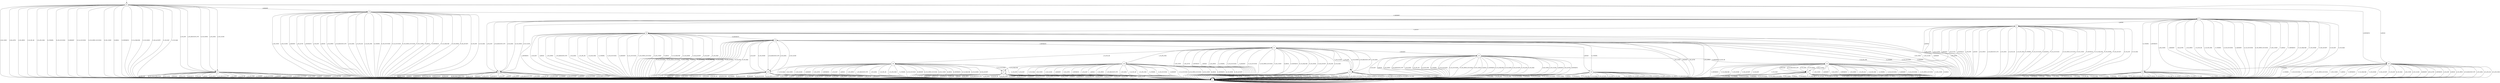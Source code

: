 digraph g {

	s0 [shape="circle" label="s0"];
	s1 [shape="circle" label="s1"];
	s2 [shape="circle" label="s2"];
	s3 [shape="circle" label="s3"];
	s4 [shape="circle" label="s4"];
	s5 [shape="circle" label="s5"];
	s6 [shape="circle" label="s6"];
	s7 [shape="circle" label="s7"];
	s8 [shape="circle" label="s8"];
	s9 [shape="circle" label="s9"];
	s10 [shape="circle" label="s10"];
	s11 [shape="circle" label="s11"];
	s12 [shape="circle" label="s12"];
	s13 [shape="circle" label="s13"];
	s14 [shape="circle" label="s14"];
	s15 [shape="circle" label="s15"];
	s16 [shape="circle" label="s16"];
	s17 [shape="doublecircle" label="s17"];
	s18 [shape="circle" label="s18"];
	s19 [shape="circle" label="s19"];
	s20 [shape="circle" label="s20"];
	s0 -> s1 [label="I_SR_CONN"];
	s0 -> s2 [label="I_CH_CLOSE"];
	s0 -> s3 [label="I_KEXINIT"];
	s0 -> s1 [label="I_SR_AUTH"];
	s0 -> s20 [label="I_NEWKEYS"];
	s0 -> s2 [label="I_CH_EOF"];
	s0 -> s20 [label="I_KEX30"];
	s0 -> s1 [label="I_CH_OPEN"];
	s0 -> s2 [label="I_CH_REQUEST_PTY"];
	s0 -> s2 [label="I_CH_DATA"];
	s0 -> s1 [label="I_UA_PK_OK"];
	s0 -> s1 [label="I_UA_PK_NOK"];
	s0 -> s1 [label="O_UNIMPL"];
	s0 -> s1 [label="O_CH_SUCCESS"];
	s0 -> s1 [label="O_KEXINIT"];
	s0 -> s1 [label="O_UA_SUCCESS"];
	s0 -> s1 [label="O_CH_OPEN_SUCCESS"];
	s0 -> s1 [label="O_NO_CONN"];
	s0 -> s1 [label="O_KEX31"];
	s0 -> s1 [label="O_NEWKEYS"];
	s0 -> s1 [label="O_UA_FAILURE"];
	s0 -> s1 [label="O_CH_NONE"];
	s0 -> s1 [label="O_SR_ACCEPT"];
	s0 -> s1 [label="O_CH_EOF"];
	s0 -> s1 [label="O_CH_MAX"];
	s1 -> s1 [label="I_SR_CONN"];
	s1 -> s1 [label="I_CH_CLOSE"];
	s1 -> s1 [label="I_KEXINIT"];
	s1 -> s1 [label="I_SR_AUTH"];
	s1 -> s1 [label="I_NEWKEYS"];
	s1 -> s1 [label="I_CH_EOF"];
	s1 -> s1 [label="I_KEX30"];
	s1 -> s1 [label="I_CH_OPEN"];
	s1 -> s1 [label="I_CH_REQUEST_PTY"];
	s1 -> s1 [label="I_CH_DATA"];
	s1 -> s1 [label="I_UA_PK_OK"];
	s1 -> s1 [label="I_UA_PK_NOK"];
	s1 -> s1 [label="O_UNIMPL"];
	s1 -> s1 [label="O_CH_SUCCESS"];
	s1 -> s1 [label="O_KEXINIT"];
	s1 -> s1 [label="O_UA_SUCCESS"];
	s1 -> s1 [label="O_CH_OPEN_SUCCESS"];
	s1 -> s1 [label="O_NO_CONN"];
	s1 -> s1 [label="O_KEX31"];
	s1 -> s1 [label="O_NEWKEYS"];
	s1 -> s1 [label="O_UA_FAILURE"];
	s1 -> s1 [label="O_CH_NONE"];
	s1 -> s1 [label="O_SR_ACCEPT"];
	s1 -> s1 [label="O_CH_EOF"];
	s1 -> s1 [label="O_CH_MAX"];
	s2 -> s1 [label="I_SR_CONN"];
	s2 -> s1 [label="I_CH_CLOSE"];
	s2 -> s1 [label="I_KEXINIT"];
	s2 -> s1 [label="I_SR_AUTH"];
	s2 -> s1 [label="I_NEWKEYS"];
	s2 -> s1 [label="I_CH_EOF"];
	s2 -> s1 [label="I_KEX30"];
	s2 -> s1 [label="I_CH_OPEN"];
	s2 -> s1 [label="I_CH_REQUEST_PTY"];
	s2 -> s1 [label="I_CH_DATA"];
	s2 -> s1 [label="I_UA_PK_OK"];
	s2 -> s1 [label="I_UA_PK_NOK"];
	s2 -> s1 [label="O_UNIMPL"];
	s2 -> s1 [label="O_CH_SUCCESS"];
	s2 -> s1 [label="O_KEXINIT"];
	s2 -> s1 [label="O_UA_SUCCESS"];
	s2 -> s1 [label="O_CH_OPEN_SUCCESS"];
	s2 -> s1 [label="O_NO_CONN"];
	s2 -> s1 [label="O_KEX31"];
	s2 -> s1 [label="O_NEWKEYS"];
	s2 -> s1 [label="O_UA_FAILURE"];
	s2 -> s0 [label="O_CH_NONE"];
	s2 -> s1 [label="O_SR_ACCEPT"];
	s2 -> s1 [label="O_CH_EOF"];
	s2 -> s1 [label="O_CH_MAX"];
	s3 -> s1 [label="I_SR_CONN"];
	s3 -> s1 [label="I_CH_CLOSE"];
	s3 -> s1 [label="I_KEXINIT"];
	s3 -> s1 [label="I_SR_AUTH"];
	s3 -> s1 [label="I_NEWKEYS"];
	s3 -> s1 [label="I_CH_EOF"];
	s3 -> s1 [label="I_KEX30"];
	s3 -> s1 [label="I_CH_OPEN"];
	s3 -> s1 [label="I_CH_REQUEST_PTY"];
	s3 -> s1 [label="I_CH_DATA"];
	s3 -> s1 [label="I_UA_PK_OK"];
	s3 -> s1 [label="I_UA_PK_NOK"];
	s3 -> s1 [label="O_UNIMPL"];
	s3 -> s1 [label="O_CH_SUCCESS"];
	s3 -> s4 [label="O_KEXINIT"];
	s3 -> s1 [label="O_UA_SUCCESS"];
	s3 -> s1 [label="O_CH_OPEN_SUCCESS"];
	s3 -> s1 [label="O_NO_CONN"];
	s3 -> s1 [label="O_KEX31"];
	s3 -> s1 [label="O_NEWKEYS"];
	s3 -> s1 [label="O_UA_FAILURE"];
	s3 -> s1 [label="O_CH_NONE"];
	s3 -> s1 [label="O_SR_ACCEPT"];
	s3 -> s1 [label="O_CH_EOF"];
	s3 -> s1 [label="O_CH_MAX"];
	s4 -> s1 [label="I_SR_CONN"];
	s4 -> s5 [label="I_CH_CLOSE"];
	s4 -> s1 [label="I_KEXINIT"];
	s4 -> s1 [label="I_SR_AUTH"];
	s4 -> s6 [label="I_NEWKEYS"];
	s4 -> s5 [label="I_CH_EOF"];
	s4 -> s7 [label="I_KEX30"];
	s4 -> s1 [label="I_CH_OPEN"];
	s4 -> s5 [label="I_CH_REQUEST_PTY"];
	s4 -> s5 [label="I_CH_DATA"];
	s4 -> s1 [label="I_UA_PK_OK"];
	s4 -> s1 [label="I_UA_PK_NOK"];
	s4 -> s1 [label="O_UNIMPL"];
	s4 -> s1 [label="O_CH_SUCCESS"];
	s4 -> s1 [label="O_KEXINIT"];
	s4 -> s1 [label="O_UA_SUCCESS"];
	s4 -> s1 [label="O_CH_OPEN_SUCCESS"];
	s4 -> s1 [label="O_NO_CONN"];
	s4 -> s1 [label="O_KEX31"];
	s4 -> s1 [label="O_NEWKEYS"];
	s4 -> s1 [label="O_UA_FAILURE"];
	s4 -> s1 [label="O_CH_NONE"];
	s4 -> s1 [label="O_SR_ACCEPT"];
	s4 -> s1 [label="O_CH_EOF"];
	s4 -> s1 [label="O_CH_MAX"];
	s5 -> s1 [label="I_SR_CONN"];
	s5 -> s1 [label="I_CH_CLOSE"];
	s5 -> s1 [label="I_KEXINIT"];
	s5 -> s1 [label="I_SR_AUTH"];
	s5 -> s1 [label="I_NEWKEYS"];
	s5 -> s1 [label="I_CH_EOF"];
	s5 -> s1 [label="I_KEX30"];
	s5 -> s1 [label="I_CH_OPEN"];
	s5 -> s1 [label="I_CH_REQUEST_PTY"];
	s5 -> s1 [label="I_CH_DATA"];
	s5 -> s1 [label="I_UA_PK_OK"];
	s5 -> s1 [label="I_UA_PK_NOK"];
	s5 -> s1 [label="O_UNIMPL"];
	s5 -> s1 [label="O_CH_SUCCESS"];
	s5 -> s1 [label="O_KEXINIT"];
	s5 -> s1 [label="O_UA_SUCCESS"];
	s5 -> s1 [label="O_CH_OPEN_SUCCESS"];
	s5 -> s1 [label="O_NO_CONN"];
	s5 -> s1 [label="O_KEX31"];
	s5 -> s1 [label="O_NEWKEYS"];
	s5 -> s1 [label="O_UA_FAILURE"];
	s5 -> s4 [label="O_CH_NONE"];
	s5 -> s1 [label="O_SR_ACCEPT"];
	s5 -> s1 [label="O_CH_EOF"];
	s5 -> s1 [label="O_CH_MAX"];
	s6 -> s1 [label="I_SR_CONN"];
	s6 -> s1 [label="I_CH_CLOSE"];
	s6 -> s1 [label="I_KEXINIT"];
	s6 -> s1 [label="I_SR_AUTH"];
	s6 -> s1 [label="I_NEWKEYS"];
	s6 -> s1 [label="I_CH_EOF"];
	s6 -> s1 [label="I_KEX30"];
	s6 -> s1 [label="I_CH_OPEN"];
	s6 -> s1 [label="I_CH_REQUEST_PTY"];
	s6 -> s1 [label="I_CH_DATA"];
	s6 -> s1 [label="I_UA_PK_OK"];
	s6 -> s1 [label="I_UA_PK_NOK"];
	s6 -> s4 [label="O_UNIMPL"];
	s6 -> s1 [label="O_CH_SUCCESS"];
	s6 -> s1 [label="O_KEXINIT"];
	s6 -> s1 [label="O_UA_SUCCESS"];
	s6 -> s1 [label="O_CH_OPEN_SUCCESS"];
	s6 -> s1 [label="O_NO_CONN"];
	s6 -> s1 [label="O_KEX31"];
	s6 -> s1 [label="O_NEWKEYS"];
	s6 -> s1 [label="O_UA_FAILURE"];
	s6 -> s1 [label="O_CH_NONE"];
	s6 -> s1 [label="O_SR_ACCEPT"];
	s6 -> s1 [label="O_CH_EOF"];
	s6 -> s1 [label="O_CH_MAX"];
	s7 -> s1 [label="I_SR_CONN"];
	s7 -> s1 [label="I_CH_CLOSE"];
	s7 -> s1 [label="I_KEXINIT"];
	s7 -> s1 [label="I_SR_AUTH"];
	s7 -> s1 [label="I_NEWKEYS"];
	s7 -> s1 [label="I_CH_EOF"];
	s7 -> s1 [label="I_KEX30"];
	s7 -> s1 [label="I_CH_OPEN"];
	s7 -> s1 [label="I_CH_REQUEST_PTY"];
	s7 -> s1 [label="I_CH_DATA"];
	s7 -> s1 [label="I_UA_PK_OK"];
	s7 -> s1 [label="I_UA_PK_NOK"];
	s7 -> s1 [label="O_UNIMPL"];
	s7 -> s1 [label="O_CH_SUCCESS"];
	s7 -> s1 [label="O_KEXINIT"];
	s7 -> s1 [label="O_UA_SUCCESS"];
	s7 -> s1 [label="O_CH_OPEN_SUCCESS"];
	s7 -> s1 [label="O_NO_CONN"];
	s7 -> s8 [label="O_KEX31"];
	s7 -> s1 [label="O_NEWKEYS"];
	s7 -> s1 [label="O_UA_FAILURE"];
	s7 -> s1 [label="O_CH_NONE"];
	s7 -> s1 [label="O_SR_ACCEPT"];
	s7 -> s1 [label="O_CH_EOF"];
	s7 -> s1 [label="O_CH_MAX"];
	s8 -> s1 [label="I_SR_CONN"];
	s8 -> s1 [label="I_CH_CLOSE"];
	s8 -> s1 [label="I_KEXINIT"];
	s8 -> s1 [label="I_SR_AUTH"];
	s8 -> s1 [label="I_NEWKEYS"];
	s8 -> s1 [label="I_CH_EOF"];
	s8 -> s1 [label="I_KEX30"];
	s8 -> s1 [label="I_CH_OPEN"];
	s8 -> s1 [label="I_CH_REQUEST_PTY"];
	s8 -> s1 [label="I_CH_DATA"];
	s8 -> s1 [label="I_UA_PK_OK"];
	s8 -> s1 [label="I_UA_PK_NOK"];
	s8 -> s1 [label="O_UNIMPL"];
	s8 -> s1 [label="O_CH_SUCCESS"];
	s8 -> s1 [label="O_KEXINIT"];
	s8 -> s1 [label="O_UA_SUCCESS"];
	s8 -> s1 [label="O_CH_OPEN_SUCCESS"];
	s8 -> s1 [label="O_NO_CONN"];
	s8 -> s1 [label="O_KEX31"];
	s8 -> s9 [label="O_NEWKEYS"];
	s8 -> s1 [label="O_UA_FAILURE"];
	s8 -> s1 [label="O_CH_NONE"];
	s8 -> s1 [label="O_SR_ACCEPT"];
	s8 -> s1 [label="O_CH_EOF"];
	s8 -> s1 [label="O_CH_MAX"];
	s9 -> s1 [label="I_SR_CONN"];
	s9 -> s10 [label="I_CH_CLOSE"];
	s9 -> s1 [label="I_KEXINIT"];
	s9 -> s1 [label="I_SR_AUTH"];
	s9 -> s11 [label="I_NEWKEYS"];
	s9 -> s10 [label="I_CH_EOF"];
	s9 -> s19 [label="I_KEX30"];
	s9 -> s1 [label="I_CH_OPEN"];
	s9 -> s10 [label="I_CH_REQUEST_PTY"];
	s9 -> s10 [label="I_CH_DATA"];
	s9 -> s1 [label="I_UA_PK_OK"];
	s9 -> s1 [label="I_UA_PK_NOK"];
	s9 -> s1 [label="O_UNIMPL"];
	s9 -> s1 [label="O_CH_SUCCESS"];
	s9 -> s1 [label="O_KEXINIT"];
	s9 -> s1 [label="O_UA_SUCCESS"];
	s9 -> s1 [label="O_CH_OPEN_SUCCESS"];
	s9 -> s1 [label="O_NO_CONN"];
	s9 -> s1 [label="O_KEX31"];
	s9 -> s1 [label="O_NEWKEYS"];
	s9 -> s1 [label="O_UA_FAILURE"];
	s9 -> s1 [label="O_CH_NONE"];
	s9 -> s1 [label="O_SR_ACCEPT"];
	s9 -> s1 [label="O_CH_EOF"];
	s9 -> s1 [label="O_CH_MAX"];
	s10 -> s1 [label="I_SR_CONN"];
	s10 -> s1 [label="I_CH_CLOSE"];
	s10 -> s1 [label="I_KEXINIT"];
	s10 -> s1 [label="I_SR_AUTH"];
	s10 -> s1 [label="I_NEWKEYS"];
	s10 -> s1 [label="I_CH_EOF"];
	s10 -> s1 [label="I_KEX30"];
	s10 -> s1 [label="I_CH_OPEN"];
	s10 -> s1 [label="I_CH_REQUEST_PTY"];
	s10 -> s1 [label="I_CH_DATA"];
	s10 -> s1 [label="I_UA_PK_OK"];
	s10 -> s1 [label="I_UA_PK_NOK"];
	s10 -> s1 [label="O_UNIMPL"];
	s10 -> s1 [label="O_CH_SUCCESS"];
	s10 -> s1 [label="O_KEXINIT"];
	s10 -> s1 [label="O_UA_SUCCESS"];
	s10 -> s1 [label="O_CH_OPEN_SUCCESS"];
	s10 -> s1 [label="O_NO_CONN"];
	s10 -> s1 [label="O_KEX31"];
	s10 -> s1 [label="O_NEWKEYS"];
	s10 -> s1 [label="O_UA_FAILURE"];
	s10 -> s9 [label="O_CH_NONE"];
	s10 -> s1 [label="O_SR_ACCEPT"];
	s10 -> s1 [label="O_CH_EOF"];
	s10 -> s1 [label="O_CH_MAX"];
	s11 -> s1 [label="I_SR_CONN"];
	s11 -> s12 [label="I_CH_CLOSE"];
	s11 -> s13 [label="I_KEXINIT"];
	s11 -> s1 [label="I_SR_AUTH"];
	s11 -> s1 [label="I_NEWKEYS"];
	s11 -> s12 [label="I_CH_EOF"];
	s11 -> s1 [label="I_KEX30"];
	s11 -> s1 [label="I_CH_OPEN"];
	s11 -> s12 [label="I_CH_REQUEST_PTY"];
	s11 -> s12 [label="I_CH_DATA"];
	s11 -> s16 [label="I_UA_PK_OK"];
	s11 -> s18 [label="I_UA_PK_NOK"];
	s11 -> s1 [label="O_UNIMPL"];
	s11 -> s1 [label="O_CH_SUCCESS"];
	s11 -> s1 [label="O_KEXINIT"];
	s11 -> s1 [label="O_UA_SUCCESS"];
	s11 -> s1 [label="O_CH_OPEN_SUCCESS"];
	s11 -> s1 [label="O_NO_CONN"];
	s11 -> s1 [label="O_KEX31"];
	s11 -> s1 [label="O_NEWKEYS"];
	s11 -> s1 [label="O_UA_FAILURE"];
	s11 -> s1 [label="O_CH_NONE"];
	s11 -> s1 [label="O_SR_ACCEPT"];
	s11 -> s1 [label="O_CH_EOF"];
	s11 -> s1 [label="O_CH_MAX"];
	s12 -> s1 [label="I_SR_CONN"];
	s12 -> s1 [label="I_CH_CLOSE"];
	s12 -> s1 [label="I_KEXINIT"];
	s12 -> s1 [label="I_SR_AUTH"];
	s12 -> s1 [label="I_NEWKEYS"];
	s12 -> s1 [label="I_CH_EOF"];
	s12 -> s1 [label="I_KEX30"];
	s12 -> s1 [label="I_CH_OPEN"];
	s12 -> s1 [label="I_CH_REQUEST_PTY"];
	s12 -> s1 [label="I_CH_DATA"];
	s12 -> s1 [label="I_UA_PK_OK"];
	s12 -> s1 [label="I_UA_PK_NOK"];
	s12 -> s1 [label="O_UNIMPL"];
	s12 -> s1 [label="O_CH_SUCCESS"];
	s12 -> s1 [label="O_KEXINIT"];
	s12 -> s1 [label="O_UA_SUCCESS"];
	s12 -> s1 [label="O_CH_OPEN_SUCCESS"];
	s12 -> s1 [label="O_NO_CONN"];
	s12 -> s1 [label="O_KEX31"];
	s12 -> s1 [label="O_NEWKEYS"];
	s12 -> s1 [label="O_UA_FAILURE"];
	s12 -> s11 [label="O_CH_NONE"];
	s12 -> s1 [label="O_SR_ACCEPT"];
	s12 -> s1 [label="O_CH_EOF"];
	s12 -> s1 [label="O_CH_MAX"];
	s13 -> s1 [label="I_SR_CONN"];
	s13 -> s1 [label="I_CH_CLOSE"];
	s13 -> s1 [label="I_KEXINIT"];
	s13 -> s1 [label="I_SR_AUTH"];
	s13 -> s1 [label="I_NEWKEYS"];
	s13 -> s1 [label="I_CH_EOF"];
	s13 -> s1 [label="I_KEX30"];
	s13 -> s1 [label="I_CH_OPEN"];
	s13 -> s1 [label="I_CH_REQUEST_PTY"];
	s13 -> s1 [label="I_CH_DATA"];
	s13 -> s1 [label="I_UA_PK_OK"];
	s13 -> s1 [label="I_UA_PK_NOK"];
	s13 -> s1 [label="O_UNIMPL"];
	s13 -> s1 [label="O_CH_SUCCESS"];
	s13 -> s14 [label="O_KEXINIT"];
	s13 -> s1 [label="O_UA_SUCCESS"];
	s13 -> s1 [label="O_CH_OPEN_SUCCESS"];
	s13 -> s1 [label="O_NO_CONN"];
	s13 -> s1 [label="O_KEX31"];
	s13 -> s1 [label="O_NEWKEYS"];
	s13 -> s1 [label="O_UA_FAILURE"];
	s13 -> s1 [label="O_CH_NONE"];
	s13 -> s1 [label="O_SR_ACCEPT"];
	s13 -> s1 [label="O_CH_EOF"];
	s13 -> s1 [label="O_CH_MAX"];
	s14 -> s1 [label="I_SR_CONN"];
	s14 -> s15 [label="I_CH_CLOSE"];
	s14 -> s1 [label="I_KEXINIT"];
	s14 -> s1 [label="I_SR_AUTH"];
	s14 -> s1 [label="I_NEWKEYS"];
	s14 -> s15 [label="I_CH_EOF"];
	s14 -> s7 [label="I_KEX30"];
	s14 -> s1 [label="I_CH_OPEN"];
	s14 -> s15 [label="I_CH_REQUEST_PTY"];
	s14 -> s15 [label="I_CH_DATA"];
	s14 -> s1 [label="I_UA_PK_OK"];
	s14 -> s1 [label="I_UA_PK_NOK"];
	s14 -> s1 [label="O_UNIMPL"];
	s14 -> s1 [label="O_CH_SUCCESS"];
	s14 -> s1 [label="O_KEXINIT"];
	s14 -> s1 [label="O_UA_SUCCESS"];
	s14 -> s1 [label="O_CH_OPEN_SUCCESS"];
	s14 -> s1 [label="O_NO_CONN"];
	s14 -> s1 [label="O_KEX31"];
	s14 -> s1 [label="O_NEWKEYS"];
	s14 -> s1 [label="O_UA_FAILURE"];
	s14 -> s1 [label="O_CH_NONE"];
	s14 -> s1 [label="O_SR_ACCEPT"];
	s14 -> s1 [label="O_CH_EOF"];
	s14 -> s1 [label="O_CH_MAX"];
	s15 -> s1 [label="I_SR_CONN"];
	s15 -> s1 [label="I_CH_CLOSE"];
	s15 -> s1 [label="I_KEXINIT"];
	s15 -> s1 [label="I_SR_AUTH"];
	s15 -> s1 [label="I_NEWKEYS"];
	s15 -> s1 [label="I_CH_EOF"];
	s15 -> s1 [label="I_KEX30"];
	s15 -> s1 [label="I_CH_OPEN"];
	s15 -> s1 [label="I_CH_REQUEST_PTY"];
	s15 -> s1 [label="I_CH_DATA"];
	s15 -> s1 [label="I_UA_PK_OK"];
	s15 -> s1 [label="I_UA_PK_NOK"];
	s15 -> s1 [label="O_UNIMPL"];
	s15 -> s1 [label="O_CH_SUCCESS"];
	s15 -> s1 [label="O_KEXINIT"];
	s15 -> s1 [label="O_UA_SUCCESS"];
	s15 -> s1 [label="O_CH_OPEN_SUCCESS"];
	s15 -> s1 [label="O_NO_CONN"];
	s15 -> s1 [label="O_KEX31"];
	s15 -> s1 [label="O_NEWKEYS"];
	s15 -> s1 [label="O_UA_FAILURE"];
	s15 -> s14 [label="O_CH_NONE"];
	s15 -> s1 [label="O_SR_ACCEPT"];
	s15 -> s1 [label="O_CH_EOF"];
	s15 -> s1 [label="O_CH_MAX"];
	s16 -> s1 [label="I_SR_CONN"];
	s16 -> s1 [label="I_CH_CLOSE"];
	s16 -> s1 [label="I_KEXINIT"];
	s16 -> s1 [label="I_SR_AUTH"];
	s16 -> s1 [label="I_NEWKEYS"];
	s16 -> s1 [label="I_CH_EOF"];
	s16 -> s1 [label="I_KEX30"];
	s16 -> s1 [label="I_CH_OPEN"];
	s16 -> s1 [label="I_CH_REQUEST_PTY"];
	s16 -> s1 [label="I_CH_DATA"];
	s16 -> s1 [label="I_UA_PK_OK"];
	s16 -> s1 [label="I_UA_PK_NOK"];
	s16 -> s1 [label="O_UNIMPL"];
	s16 -> s1 [label="O_CH_SUCCESS"];
	s16 -> s1 [label="O_KEXINIT"];
	s16 -> s17 [label="O_UA_SUCCESS"];
	s16 -> s1 [label="O_CH_OPEN_SUCCESS"];
	s16 -> s1 [label="O_NO_CONN"];
	s16 -> s1 [label="O_KEX31"];
	s16 -> s1 [label="O_NEWKEYS"];
	s16 -> s1 [label="O_UA_FAILURE"];
	s16 -> s1 [label="O_CH_NONE"];
	s16 -> s1 [label="O_SR_ACCEPT"];
	s16 -> s1 [label="O_CH_EOF"];
	s16 -> s1 [label="O_CH_MAX"];
	s17 -> s1 [label="I_SR_CONN"];
	s17 -> s1 [label="I_CH_CLOSE"];
	s17 -> s1 [label="I_KEXINIT"];
	s17 -> s1 [label="I_SR_AUTH"];
	s17 -> s1 [label="I_NEWKEYS"];
	s17 -> s1 [label="I_CH_EOF"];
	s17 -> s1 [label="I_KEX30"];
	s17 -> s1 [label="I_CH_OPEN"];
	s17 -> s1 [label="I_CH_REQUEST_PTY"];
	s17 -> s1 [label="I_CH_DATA"];
	s17 -> s1 [label="I_UA_PK_OK"];
	s17 -> s1 [label="I_UA_PK_NOK"];
	s17 -> s1 [label="O_UNIMPL"];
	s17 -> s1 [label="O_CH_SUCCESS"];
	s17 -> s1 [label="O_KEXINIT"];
	s17 -> s1 [label="O_UA_SUCCESS"];
	s17 -> s1 [label="O_CH_OPEN_SUCCESS"];
	s17 -> s1 [label="O_NO_CONN"];
	s17 -> s1 [label="O_KEX31"];
	s17 -> s1 [label="O_NEWKEYS"];
	s17 -> s1 [label="O_UA_FAILURE"];
	s17 -> s1 [label="O_CH_NONE"];
	s17 -> s1 [label="O_SR_ACCEPT"];
	s17 -> s1 [label="O_CH_EOF"];
	s17 -> s1 [label="O_CH_MAX"];
	s18 -> s1 [label="I_SR_CONN"];
	s18 -> s1 [label="I_CH_CLOSE"];
	s18 -> s1 [label="I_KEXINIT"];
	s18 -> s1 [label="I_SR_AUTH"];
	s18 -> s1 [label="I_NEWKEYS"];
	s18 -> s1 [label="I_CH_EOF"];
	s18 -> s1 [label="I_KEX30"];
	s18 -> s1 [label="I_CH_OPEN"];
	s18 -> s1 [label="I_CH_REQUEST_PTY"];
	s18 -> s1 [label="I_CH_DATA"];
	s18 -> s1 [label="I_UA_PK_OK"];
	s18 -> s1 [label="I_UA_PK_NOK"];
	s18 -> s1 [label="O_UNIMPL"];
	s18 -> s1 [label="O_CH_SUCCESS"];
	s18 -> s1 [label="O_KEXINIT"];
	s18 -> s1 [label="O_UA_SUCCESS"];
	s18 -> s1 [label="O_CH_OPEN_SUCCESS"];
	s18 -> s1 [label="O_NO_CONN"];
	s18 -> s1 [label="O_KEX31"];
	s18 -> s1 [label="O_NEWKEYS"];
	s18 -> s17 [label="O_UA_FAILURE"];
	s18 -> s1 [label="O_CH_NONE"];
	s18 -> s1 [label="O_SR_ACCEPT"];
	s18 -> s1 [label="O_CH_EOF"];
	s18 -> s1 [label="O_CH_MAX"];
	s19 -> s1 [label="I_SR_CONN"];
	s19 -> s1 [label="I_CH_CLOSE"];
	s19 -> s1 [label="I_KEXINIT"];
	s19 -> s1 [label="I_SR_AUTH"];
	s19 -> s1 [label="I_NEWKEYS"];
	s19 -> s1 [label="I_CH_EOF"];
	s19 -> s1 [label="I_KEX30"];
	s19 -> s1 [label="I_CH_OPEN"];
	s19 -> s1 [label="I_CH_REQUEST_PTY"];
	s19 -> s1 [label="I_CH_DATA"];
	s19 -> s1 [label="I_UA_PK_OK"];
	s19 -> s1 [label="I_UA_PK_NOK"];
	s19 -> s9 [label="O_UNIMPL"];
	s19 -> s1 [label="O_CH_SUCCESS"];
	s19 -> s1 [label="O_KEXINIT"];
	s19 -> s1 [label="O_UA_SUCCESS"];
	s19 -> s1 [label="O_CH_OPEN_SUCCESS"];
	s19 -> s1 [label="O_NO_CONN"];
	s19 -> s1 [label="O_KEX31"];
	s19 -> s1 [label="O_NEWKEYS"];
	s19 -> s1 [label="O_UA_FAILURE"];
	s19 -> s1 [label="O_CH_NONE"];
	s19 -> s1 [label="O_SR_ACCEPT"];
	s19 -> s1 [label="O_CH_EOF"];
	s19 -> s1 [label="O_CH_MAX"];
	s20 -> s1 [label="I_SR_CONN"];
	s20 -> s1 [label="I_CH_CLOSE"];
	s20 -> s1 [label="I_KEXINIT"];
	s20 -> s1 [label="I_SR_AUTH"];
	s20 -> s1 [label="I_NEWKEYS"];
	s20 -> s1 [label="I_CH_EOF"];
	s20 -> s1 [label="I_KEX30"];
	s20 -> s1 [label="I_CH_OPEN"];
	s20 -> s1 [label="I_CH_REQUEST_PTY"];
	s20 -> s1 [label="I_CH_DATA"];
	s20 -> s1 [label="I_UA_PK_OK"];
	s20 -> s1 [label="I_UA_PK_NOK"];
	s20 -> s1 [label="O_UNIMPL"];
	s20 -> s1 [label="O_CH_SUCCESS"];
	s20 -> s6 [label="O_KEXINIT"];
	s20 -> s1 [label="O_UA_SUCCESS"];
	s20 -> s1 [label="O_CH_OPEN_SUCCESS"];
	s20 -> s1 [label="O_NO_CONN"];
	s20 -> s1 [label="O_KEX31"];
	s20 -> s1 [label="O_NEWKEYS"];
	s20 -> s1 [label="O_UA_FAILURE"];
	s20 -> s1 [label="O_CH_NONE"];
	s20 -> s1 [label="O_SR_ACCEPT"];
	s20 -> s1 [label="O_CH_EOF"];
	s20 -> s1 [label="O_CH_MAX"];

__start0 [label="" shape="none" width="0" height="0"];
__start0 -> s0;

}
